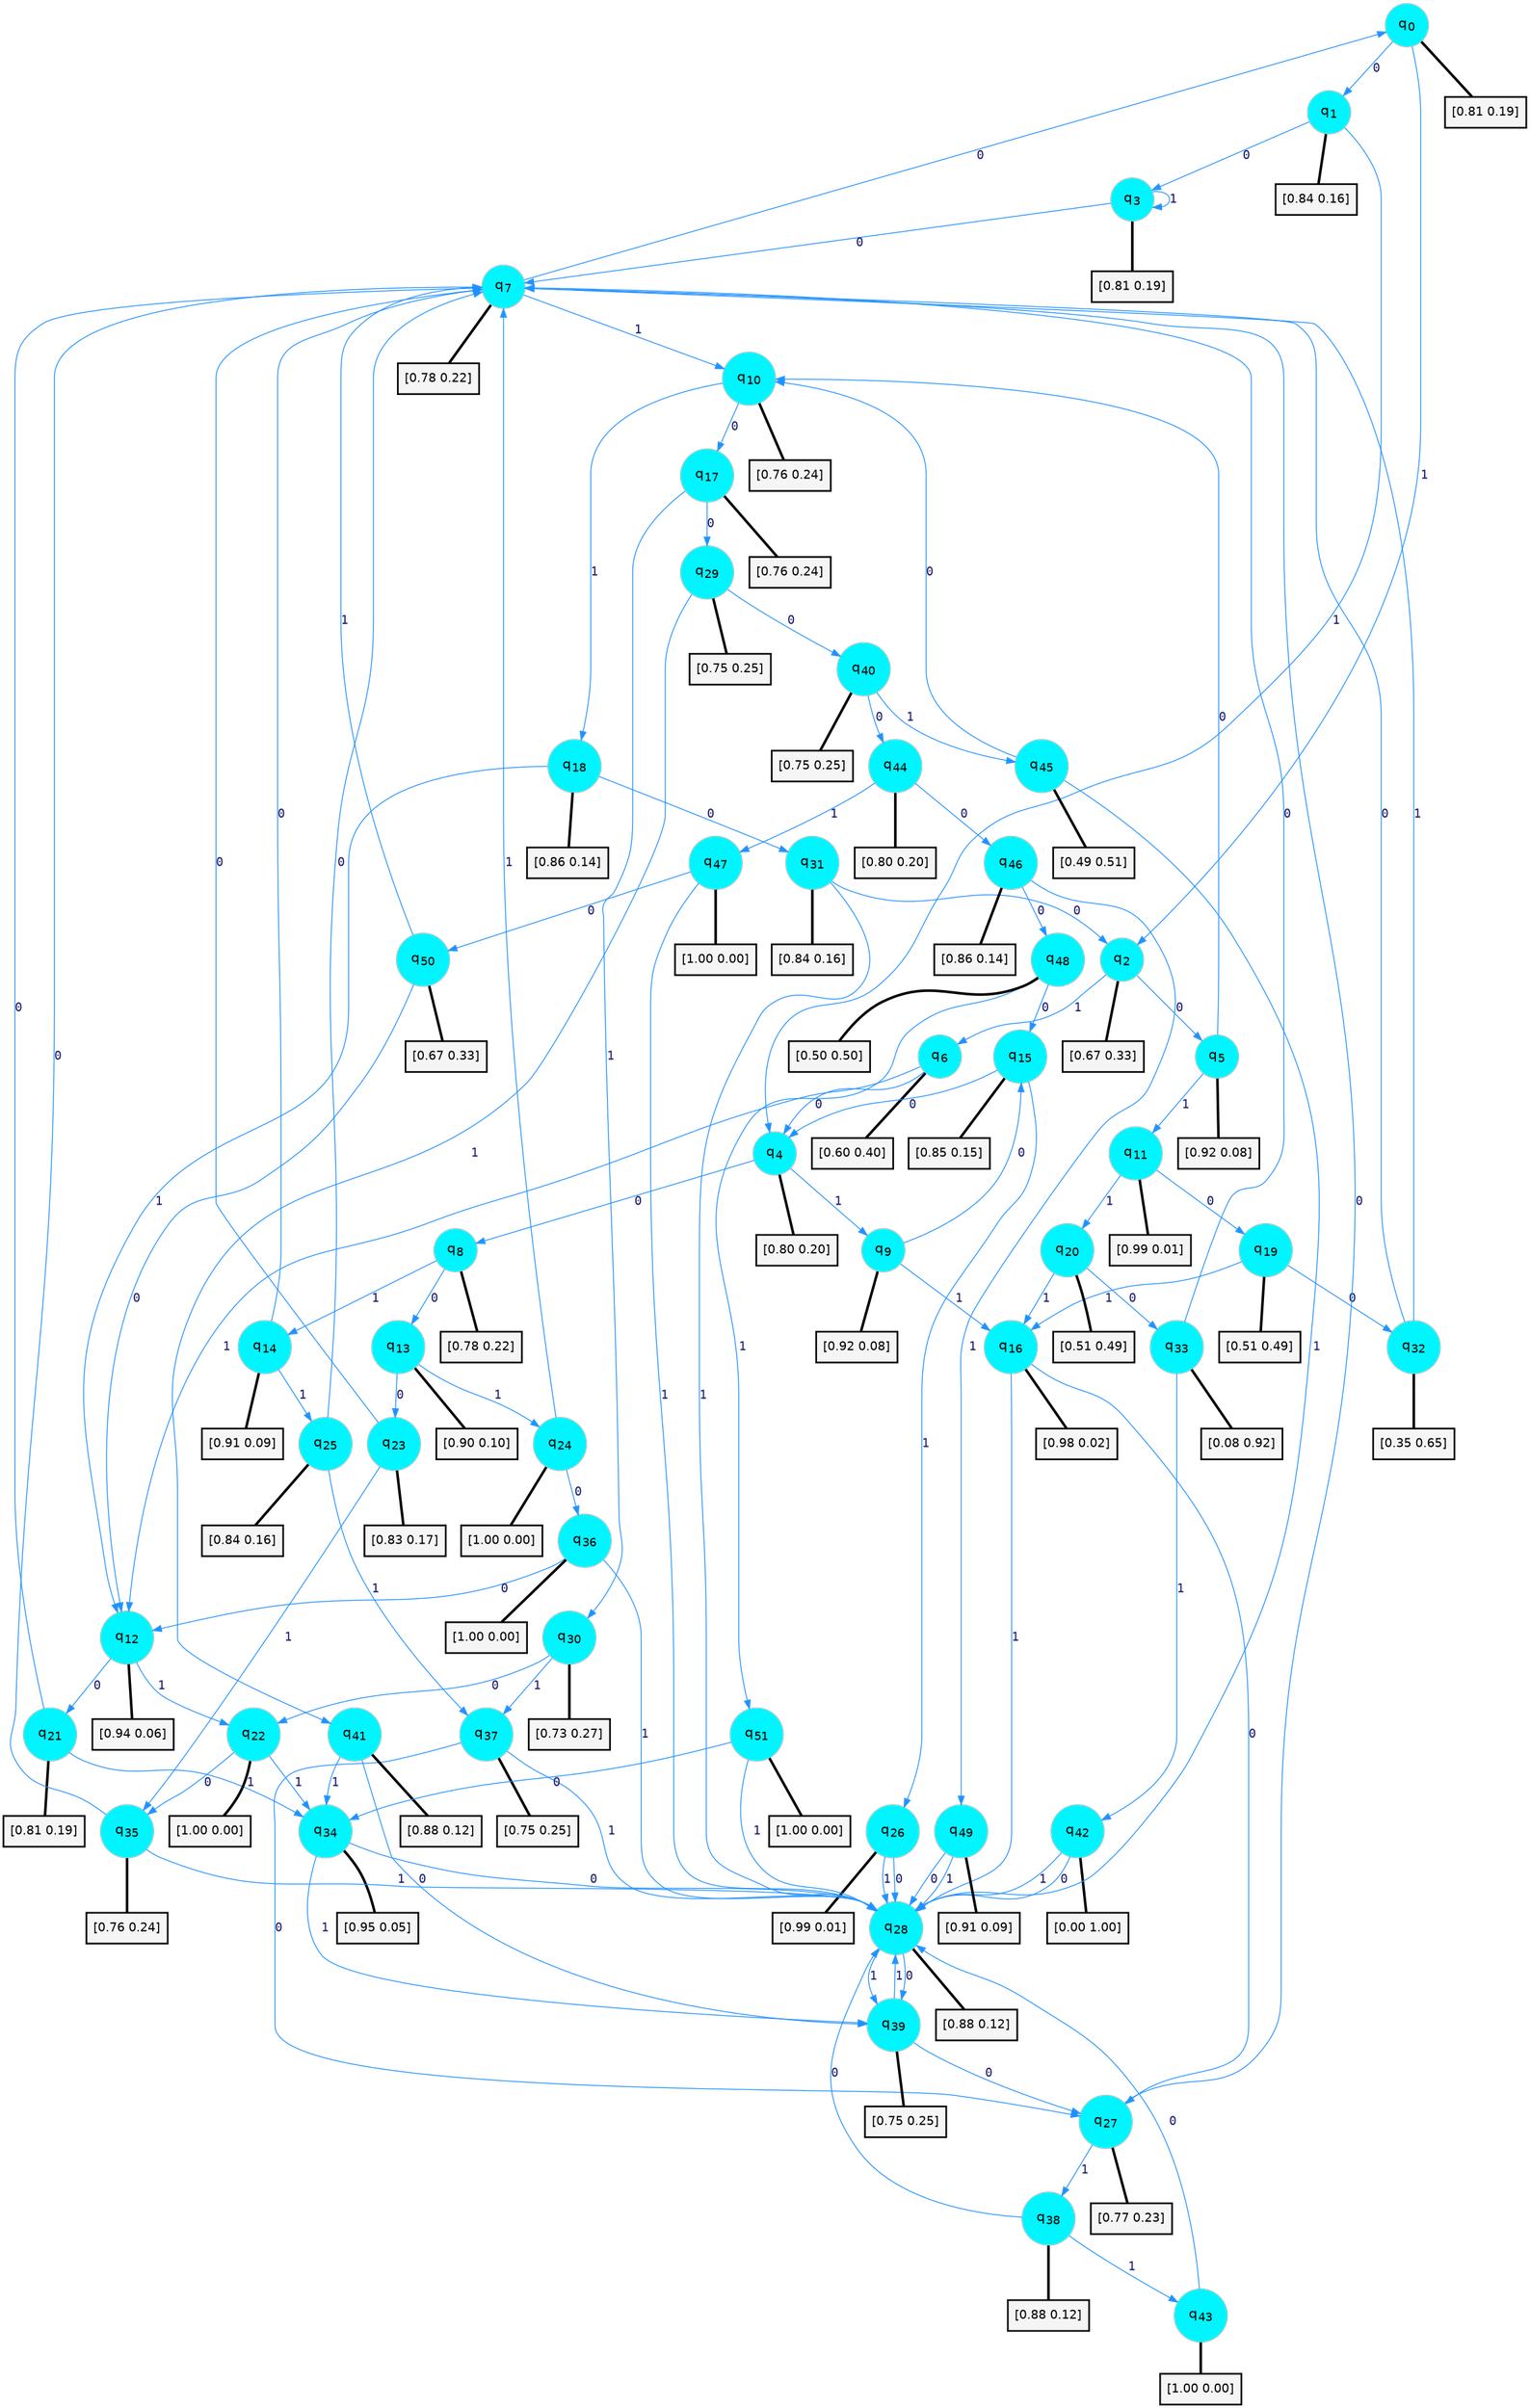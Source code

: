 digraph G {
graph [
bgcolor=transparent, dpi=300, rankdir=TD, size="40,25"];
node [
color=gray, fillcolor=turquoise1, fontcolor=black, fontname=Helvetica, fontsize=16, fontweight=bold, shape=circle, style=filled];
edge [
arrowsize=1, color=dodgerblue1, fontcolor=midnightblue, fontname=courier, fontweight=bold, penwidth=1, style=solid, weight=20];
0[label=<q<SUB>0</SUB>>];
1[label=<q<SUB>1</SUB>>];
2[label=<q<SUB>2</SUB>>];
3[label=<q<SUB>3</SUB>>];
4[label=<q<SUB>4</SUB>>];
5[label=<q<SUB>5</SUB>>];
6[label=<q<SUB>6</SUB>>];
7[label=<q<SUB>7</SUB>>];
8[label=<q<SUB>8</SUB>>];
9[label=<q<SUB>9</SUB>>];
10[label=<q<SUB>10</SUB>>];
11[label=<q<SUB>11</SUB>>];
12[label=<q<SUB>12</SUB>>];
13[label=<q<SUB>13</SUB>>];
14[label=<q<SUB>14</SUB>>];
15[label=<q<SUB>15</SUB>>];
16[label=<q<SUB>16</SUB>>];
17[label=<q<SUB>17</SUB>>];
18[label=<q<SUB>18</SUB>>];
19[label=<q<SUB>19</SUB>>];
20[label=<q<SUB>20</SUB>>];
21[label=<q<SUB>21</SUB>>];
22[label=<q<SUB>22</SUB>>];
23[label=<q<SUB>23</SUB>>];
24[label=<q<SUB>24</SUB>>];
25[label=<q<SUB>25</SUB>>];
26[label=<q<SUB>26</SUB>>];
27[label=<q<SUB>27</SUB>>];
28[label=<q<SUB>28</SUB>>];
29[label=<q<SUB>29</SUB>>];
30[label=<q<SUB>30</SUB>>];
31[label=<q<SUB>31</SUB>>];
32[label=<q<SUB>32</SUB>>];
33[label=<q<SUB>33</SUB>>];
34[label=<q<SUB>34</SUB>>];
35[label=<q<SUB>35</SUB>>];
36[label=<q<SUB>36</SUB>>];
37[label=<q<SUB>37</SUB>>];
38[label=<q<SUB>38</SUB>>];
39[label=<q<SUB>39</SUB>>];
40[label=<q<SUB>40</SUB>>];
41[label=<q<SUB>41</SUB>>];
42[label=<q<SUB>42</SUB>>];
43[label=<q<SUB>43</SUB>>];
44[label=<q<SUB>44</SUB>>];
45[label=<q<SUB>45</SUB>>];
46[label=<q<SUB>46</SUB>>];
47[label=<q<SUB>47</SUB>>];
48[label=<q<SUB>48</SUB>>];
49[label=<q<SUB>49</SUB>>];
50[label=<q<SUB>50</SUB>>];
51[label=<q<SUB>51</SUB>>];
52[label="[0.81 0.19]", shape=box,fontcolor=black, fontname=Helvetica, fontsize=14, penwidth=2, fillcolor=whitesmoke,color=black];
53[label="[0.84 0.16]", shape=box,fontcolor=black, fontname=Helvetica, fontsize=14, penwidth=2, fillcolor=whitesmoke,color=black];
54[label="[0.67 0.33]", shape=box,fontcolor=black, fontname=Helvetica, fontsize=14, penwidth=2, fillcolor=whitesmoke,color=black];
55[label="[0.81 0.19]", shape=box,fontcolor=black, fontname=Helvetica, fontsize=14, penwidth=2, fillcolor=whitesmoke,color=black];
56[label="[0.80 0.20]", shape=box,fontcolor=black, fontname=Helvetica, fontsize=14, penwidth=2, fillcolor=whitesmoke,color=black];
57[label="[0.92 0.08]", shape=box,fontcolor=black, fontname=Helvetica, fontsize=14, penwidth=2, fillcolor=whitesmoke,color=black];
58[label="[0.60 0.40]", shape=box,fontcolor=black, fontname=Helvetica, fontsize=14, penwidth=2, fillcolor=whitesmoke,color=black];
59[label="[0.78 0.22]", shape=box,fontcolor=black, fontname=Helvetica, fontsize=14, penwidth=2, fillcolor=whitesmoke,color=black];
60[label="[0.78 0.22]", shape=box,fontcolor=black, fontname=Helvetica, fontsize=14, penwidth=2, fillcolor=whitesmoke,color=black];
61[label="[0.92 0.08]", shape=box,fontcolor=black, fontname=Helvetica, fontsize=14, penwidth=2, fillcolor=whitesmoke,color=black];
62[label="[0.76 0.24]", shape=box,fontcolor=black, fontname=Helvetica, fontsize=14, penwidth=2, fillcolor=whitesmoke,color=black];
63[label="[0.99 0.01]", shape=box,fontcolor=black, fontname=Helvetica, fontsize=14, penwidth=2, fillcolor=whitesmoke,color=black];
64[label="[0.94 0.06]", shape=box,fontcolor=black, fontname=Helvetica, fontsize=14, penwidth=2, fillcolor=whitesmoke,color=black];
65[label="[0.90 0.10]", shape=box,fontcolor=black, fontname=Helvetica, fontsize=14, penwidth=2, fillcolor=whitesmoke,color=black];
66[label="[0.91 0.09]", shape=box,fontcolor=black, fontname=Helvetica, fontsize=14, penwidth=2, fillcolor=whitesmoke,color=black];
67[label="[0.85 0.15]", shape=box,fontcolor=black, fontname=Helvetica, fontsize=14, penwidth=2, fillcolor=whitesmoke,color=black];
68[label="[0.98 0.02]", shape=box,fontcolor=black, fontname=Helvetica, fontsize=14, penwidth=2, fillcolor=whitesmoke,color=black];
69[label="[0.76 0.24]", shape=box,fontcolor=black, fontname=Helvetica, fontsize=14, penwidth=2, fillcolor=whitesmoke,color=black];
70[label="[0.86 0.14]", shape=box,fontcolor=black, fontname=Helvetica, fontsize=14, penwidth=2, fillcolor=whitesmoke,color=black];
71[label="[0.51 0.49]", shape=box,fontcolor=black, fontname=Helvetica, fontsize=14, penwidth=2, fillcolor=whitesmoke,color=black];
72[label="[0.51 0.49]", shape=box,fontcolor=black, fontname=Helvetica, fontsize=14, penwidth=2, fillcolor=whitesmoke,color=black];
73[label="[0.81 0.19]", shape=box,fontcolor=black, fontname=Helvetica, fontsize=14, penwidth=2, fillcolor=whitesmoke,color=black];
74[label="[1.00 0.00]", shape=box,fontcolor=black, fontname=Helvetica, fontsize=14, penwidth=2, fillcolor=whitesmoke,color=black];
75[label="[0.83 0.17]", shape=box,fontcolor=black, fontname=Helvetica, fontsize=14, penwidth=2, fillcolor=whitesmoke,color=black];
76[label="[1.00 0.00]", shape=box,fontcolor=black, fontname=Helvetica, fontsize=14, penwidth=2, fillcolor=whitesmoke,color=black];
77[label="[0.84 0.16]", shape=box,fontcolor=black, fontname=Helvetica, fontsize=14, penwidth=2, fillcolor=whitesmoke,color=black];
78[label="[0.99 0.01]", shape=box,fontcolor=black, fontname=Helvetica, fontsize=14, penwidth=2, fillcolor=whitesmoke,color=black];
79[label="[0.77 0.23]", shape=box,fontcolor=black, fontname=Helvetica, fontsize=14, penwidth=2, fillcolor=whitesmoke,color=black];
80[label="[0.88 0.12]", shape=box,fontcolor=black, fontname=Helvetica, fontsize=14, penwidth=2, fillcolor=whitesmoke,color=black];
81[label="[0.75 0.25]", shape=box,fontcolor=black, fontname=Helvetica, fontsize=14, penwidth=2, fillcolor=whitesmoke,color=black];
82[label="[0.73 0.27]", shape=box,fontcolor=black, fontname=Helvetica, fontsize=14, penwidth=2, fillcolor=whitesmoke,color=black];
83[label="[0.84 0.16]", shape=box,fontcolor=black, fontname=Helvetica, fontsize=14, penwidth=2, fillcolor=whitesmoke,color=black];
84[label="[0.35 0.65]", shape=box,fontcolor=black, fontname=Helvetica, fontsize=14, penwidth=2, fillcolor=whitesmoke,color=black];
85[label="[0.08 0.92]", shape=box,fontcolor=black, fontname=Helvetica, fontsize=14, penwidth=2, fillcolor=whitesmoke,color=black];
86[label="[0.95 0.05]", shape=box,fontcolor=black, fontname=Helvetica, fontsize=14, penwidth=2, fillcolor=whitesmoke,color=black];
87[label="[0.76 0.24]", shape=box,fontcolor=black, fontname=Helvetica, fontsize=14, penwidth=2, fillcolor=whitesmoke,color=black];
88[label="[1.00 0.00]", shape=box,fontcolor=black, fontname=Helvetica, fontsize=14, penwidth=2, fillcolor=whitesmoke,color=black];
89[label="[0.75 0.25]", shape=box,fontcolor=black, fontname=Helvetica, fontsize=14, penwidth=2, fillcolor=whitesmoke,color=black];
90[label="[0.88 0.12]", shape=box,fontcolor=black, fontname=Helvetica, fontsize=14, penwidth=2, fillcolor=whitesmoke,color=black];
91[label="[0.75 0.25]", shape=box,fontcolor=black, fontname=Helvetica, fontsize=14, penwidth=2, fillcolor=whitesmoke,color=black];
92[label="[0.75 0.25]", shape=box,fontcolor=black, fontname=Helvetica, fontsize=14, penwidth=2, fillcolor=whitesmoke,color=black];
93[label="[0.88 0.12]", shape=box,fontcolor=black, fontname=Helvetica, fontsize=14, penwidth=2, fillcolor=whitesmoke,color=black];
94[label="[0.00 1.00]", shape=box,fontcolor=black, fontname=Helvetica, fontsize=14, penwidth=2, fillcolor=whitesmoke,color=black];
95[label="[1.00 0.00]", shape=box,fontcolor=black, fontname=Helvetica, fontsize=14, penwidth=2, fillcolor=whitesmoke,color=black];
96[label="[0.80 0.20]", shape=box,fontcolor=black, fontname=Helvetica, fontsize=14, penwidth=2, fillcolor=whitesmoke,color=black];
97[label="[0.49 0.51]", shape=box,fontcolor=black, fontname=Helvetica, fontsize=14, penwidth=2, fillcolor=whitesmoke,color=black];
98[label="[0.86 0.14]", shape=box,fontcolor=black, fontname=Helvetica, fontsize=14, penwidth=2, fillcolor=whitesmoke,color=black];
99[label="[1.00 0.00]", shape=box,fontcolor=black, fontname=Helvetica, fontsize=14, penwidth=2, fillcolor=whitesmoke,color=black];
100[label="[0.50 0.50]", shape=box,fontcolor=black, fontname=Helvetica, fontsize=14, penwidth=2, fillcolor=whitesmoke,color=black];
101[label="[0.91 0.09]", shape=box,fontcolor=black, fontname=Helvetica, fontsize=14, penwidth=2, fillcolor=whitesmoke,color=black];
102[label="[0.67 0.33]", shape=box,fontcolor=black, fontname=Helvetica, fontsize=14, penwidth=2, fillcolor=whitesmoke,color=black];
103[label="[1.00 0.00]", shape=box,fontcolor=black, fontname=Helvetica, fontsize=14, penwidth=2, fillcolor=whitesmoke,color=black];
0->1 [label=0];
0->2 [label=1];
0->52 [arrowhead=none, penwidth=3,color=black];
1->3 [label=0];
1->4 [label=1];
1->53 [arrowhead=none, penwidth=3,color=black];
2->5 [label=0];
2->6 [label=1];
2->54 [arrowhead=none, penwidth=3,color=black];
3->7 [label=0];
3->3 [label=1];
3->55 [arrowhead=none, penwidth=3,color=black];
4->8 [label=0];
4->9 [label=1];
4->56 [arrowhead=none, penwidth=3,color=black];
5->10 [label=0];
5->11 [label=1];
5->57 [arrowhead=none, penwidth=3,color=black];
6->4 [label=0];
6->12 [label=1];
6->58 [arrowhead=none, penwidth=3,color=black];
7->0 [label=0];
7->10 [label=1];
7->59 [arrowhead=none, penwidth=3,color=black];
8->13 [label=0];
8->14 [label=1];
8->60 [arrowhead=none, penwidth=3,color=black];
9->15 [label=0];
9->16 [label=1];
9->61 [arrowhead=none, penwidth=3,color=black];
10->17 [label=0];
10->18 [label=1];
10->62 [arrowhead=none, penwidth=3,color=black];
11->19 [label=0];
11->20 [label=1];
11->63 [arrowhead=none, penwidth=3,color=black];
12->21 [label=0];
12->22 [label=1];
12->64 [arrowhead=none, penwidth=3,color=black];
13->23 [label=0];
13->24 [label=1];
13->65 [arrowhead=none, penwidth=3,color=black];
14->7 [label=0];
14->25 [label=1];
14->66 [arrowhead=none, penwidth=3,color=black];
15->4 [label=0];
15->26 [label=1];
15->67 [arrowhead=none, penwidth=3,color=black];
16->27 [label=0];
16->28 [label=1];
16->68 [arrowhead=none, penwidth=3,color=black];
17->29 [label=0];
17->30 [label=1];
17->69 [arrowhead=none, penwidth=3,color=black];
18->31 [label=0];
18->12 [label=1];
18->70 [arrowhead=none, penwidth=3,color=black];
19->32 [label=0];
19->16 [label=1];
19->71 [arrowhead=none, penwidth=3,color=black];
20->33 [label=0];
20->16 [label=1];
20->72 [arrowhead=none, penwidth=3,color=black];
21->7 [label=0];
21->34 [label=1];
21->73 [arrowhead=none, penwidth=3,color=black];
22->35 [label=0];
22->34 [label=1];
22->74 [arrowhead=none, penwidth=3,color=black];
23->7 [label=0];
23->35 [label=1];
23->75 [arrowhead=none, penwidth=3,color=black];
24->36 [label=0];
24->7 [label=1];
24->76 [arrowhead=none, penwidth=3,color=black];
25->7 [label=0];
25->37 [label=1];
25->77 [arrowhead=none, penwidth=3,color=black];
26->28 [label=0];
26->28 [label=1];
26->78 [arrowhead=none, penwidth=3,color=black];
27->7 [label=0];
27->38 [label=1];
27->79 [arrowhead=none, penwidth=3,color=black];
28->39 [label=0];
28->39 [label=1];
28->80 [arrowhead=none, penwidth=3,color=black];
29->40 [label=0];
29->41 [label=1];
29->81 [arrowhead=none, penwidth=3,color=black];
30->22 [label=0];
30->37 [label=1];
30->82 [arrowhead=none, penwidth=3,color=black];
31->2 [label=0];
31->28 [label=1];
31->83 [arrowhead=none, penwidth=3,color=black];
32->7 [label=0];
32->7 [label=1];
32->84 [arrowhead=none, penwidth=3,color=black];
33->7 [label=0];
33->42 [label=1];
33->85 [arrowhead=none, penwidth=3,color=black];
34->28 [label=0];
34->39 [label=1];
34->86 [arrowhead=none, penwidth=3,color=black];
35->7 [label=0];
35->28 [label=1];
35->87 [arrowhead=none, penwidth=3,color=black];
36->12 [label=0];
36->28 [label=1];
36->88 [arrowhead=none, penwidth=3,color=black];
37->27 [label=0];
37->28 [label=1];
37->89 [arrowhead=none, penwidth=3,color=black];
38->28 [label=0];
38->43 [label=1];
38->90 [arrowhead=none, penwidth=3,color=black];
39->27 [label=0];
39->28 [label=1];
39->91 [arrowhead=none, penwidth=3,color=black];
40->44 [label=0];
40->45 [label=1];
40->92 [arrowhead=none, penwidth=3,color=black];
41->39 [label=0];
41->34 [label=1];
41->93 [arrowhead=none, penwidth=3,color=black];
42->28 [label=0];
42->28 [label=1];
42->94 [arrowhead=none, penwidth=3,color=black];
43->28 [label=0];
43->95 [arrowhead=none, penwidth=3,color=black];
44->46 [label=0];
44->47 [label=1];
44->96 [arrowhead=none, penwidth=3,color=black];
45->10 [label=0];
45->28 [label=1];
45->97 [arrowhead=none, penwidth=3,color=black];
46->48 [label=0];
46->49 [label=1];
46->98 [arrowhead=none, penwidth=3,color=black];
47->50 [label=0];
47->28 [label=1];
47->99 [arrowhead=none, penwidth=3,color=black];
48->15 [label=0];
48->51 [label=1];
48->100 [arrowhead=none, penwidth=3,color=black];
49->28 [label=0];
49->28 [label=1];
49->101 [arrowhead=none, penwidth=3,color=black];
50->12 [label=0];
50->7 [label=1];
50->102 [arrowhead=none, penwidth=3,color=black];
51->34 [label=0];
51->28 [label=1];
51->103 [arrowhead=none, penwidth=3,color=black];
}
